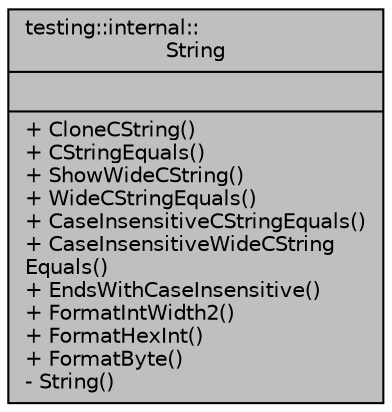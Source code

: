 digraph "testing::internal::String"
{
  edge [fontname="Helvetica",fontsize="10",labelfontname="Helvetica",labelfontsize="10"];
  node [fontname="Helvetica",fontsize="10",shape=record];
  Node1 [label="{testing::internal::\lString\n||+ CloneCString()\l+ CStringEquals()\l+ ShowWideCString()\l+ WideCStringEquals()\l+ CaseInsensitiveCStringEquals()\l+ CaseInsensitiveWideCString\lEquals()\l+ EndsWithCaseInsensitive()\l+ FormatIntWidth2()\l+ FormatHexInt()\l+ FormatByte()\l- String()\l}",height=0.2,width=0.4,color="black", fillcolor="grey75", style="filled", fontcolor="black"];
}
